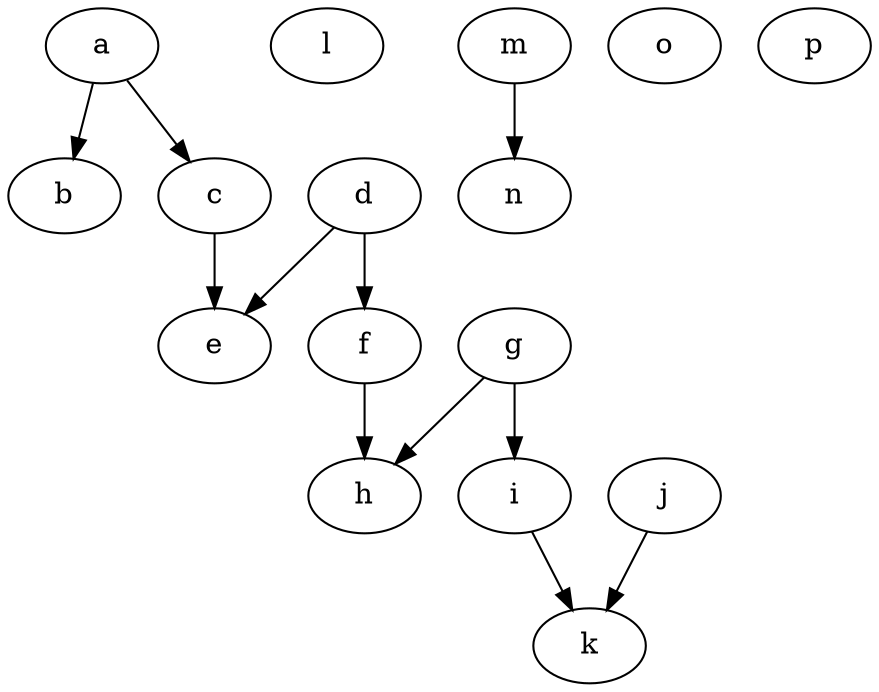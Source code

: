 digraph "Nodes_15_Random"{
	a	 [Weight=50];
	b	 [Weight=70];
	c	 [Weight=20];
	d	 [Weight=5];
	e	 [Weight=12];
	f	 [Weight=45];
	g	 [Weight=5];
	h	 [Weight=23];
	i	 [Weight=2];
	j	 [Weight=19];
	k	 [Weight=10];
	l	 [Weight=23];
	m	 [Weight=12];
	n	 [Weight=42];
	o	 [Weight=13];
	p	 [Weight=13];
	a -> b	 [Weight=7];
	a -> c	 [Weight=12];
	c -> e	 [Weight=20];
	d -> e	 [Weight=15];
	d -> f	 [Weight=10];
	f -> h	 [Weight=12];
	g -> h	 [Weight=7];
	g -> i	 [Weight=5];
	i -> k	 [Weight=7];
	j -> k	 [Weight=13];
	m -> n	 [Weight=20];
}
